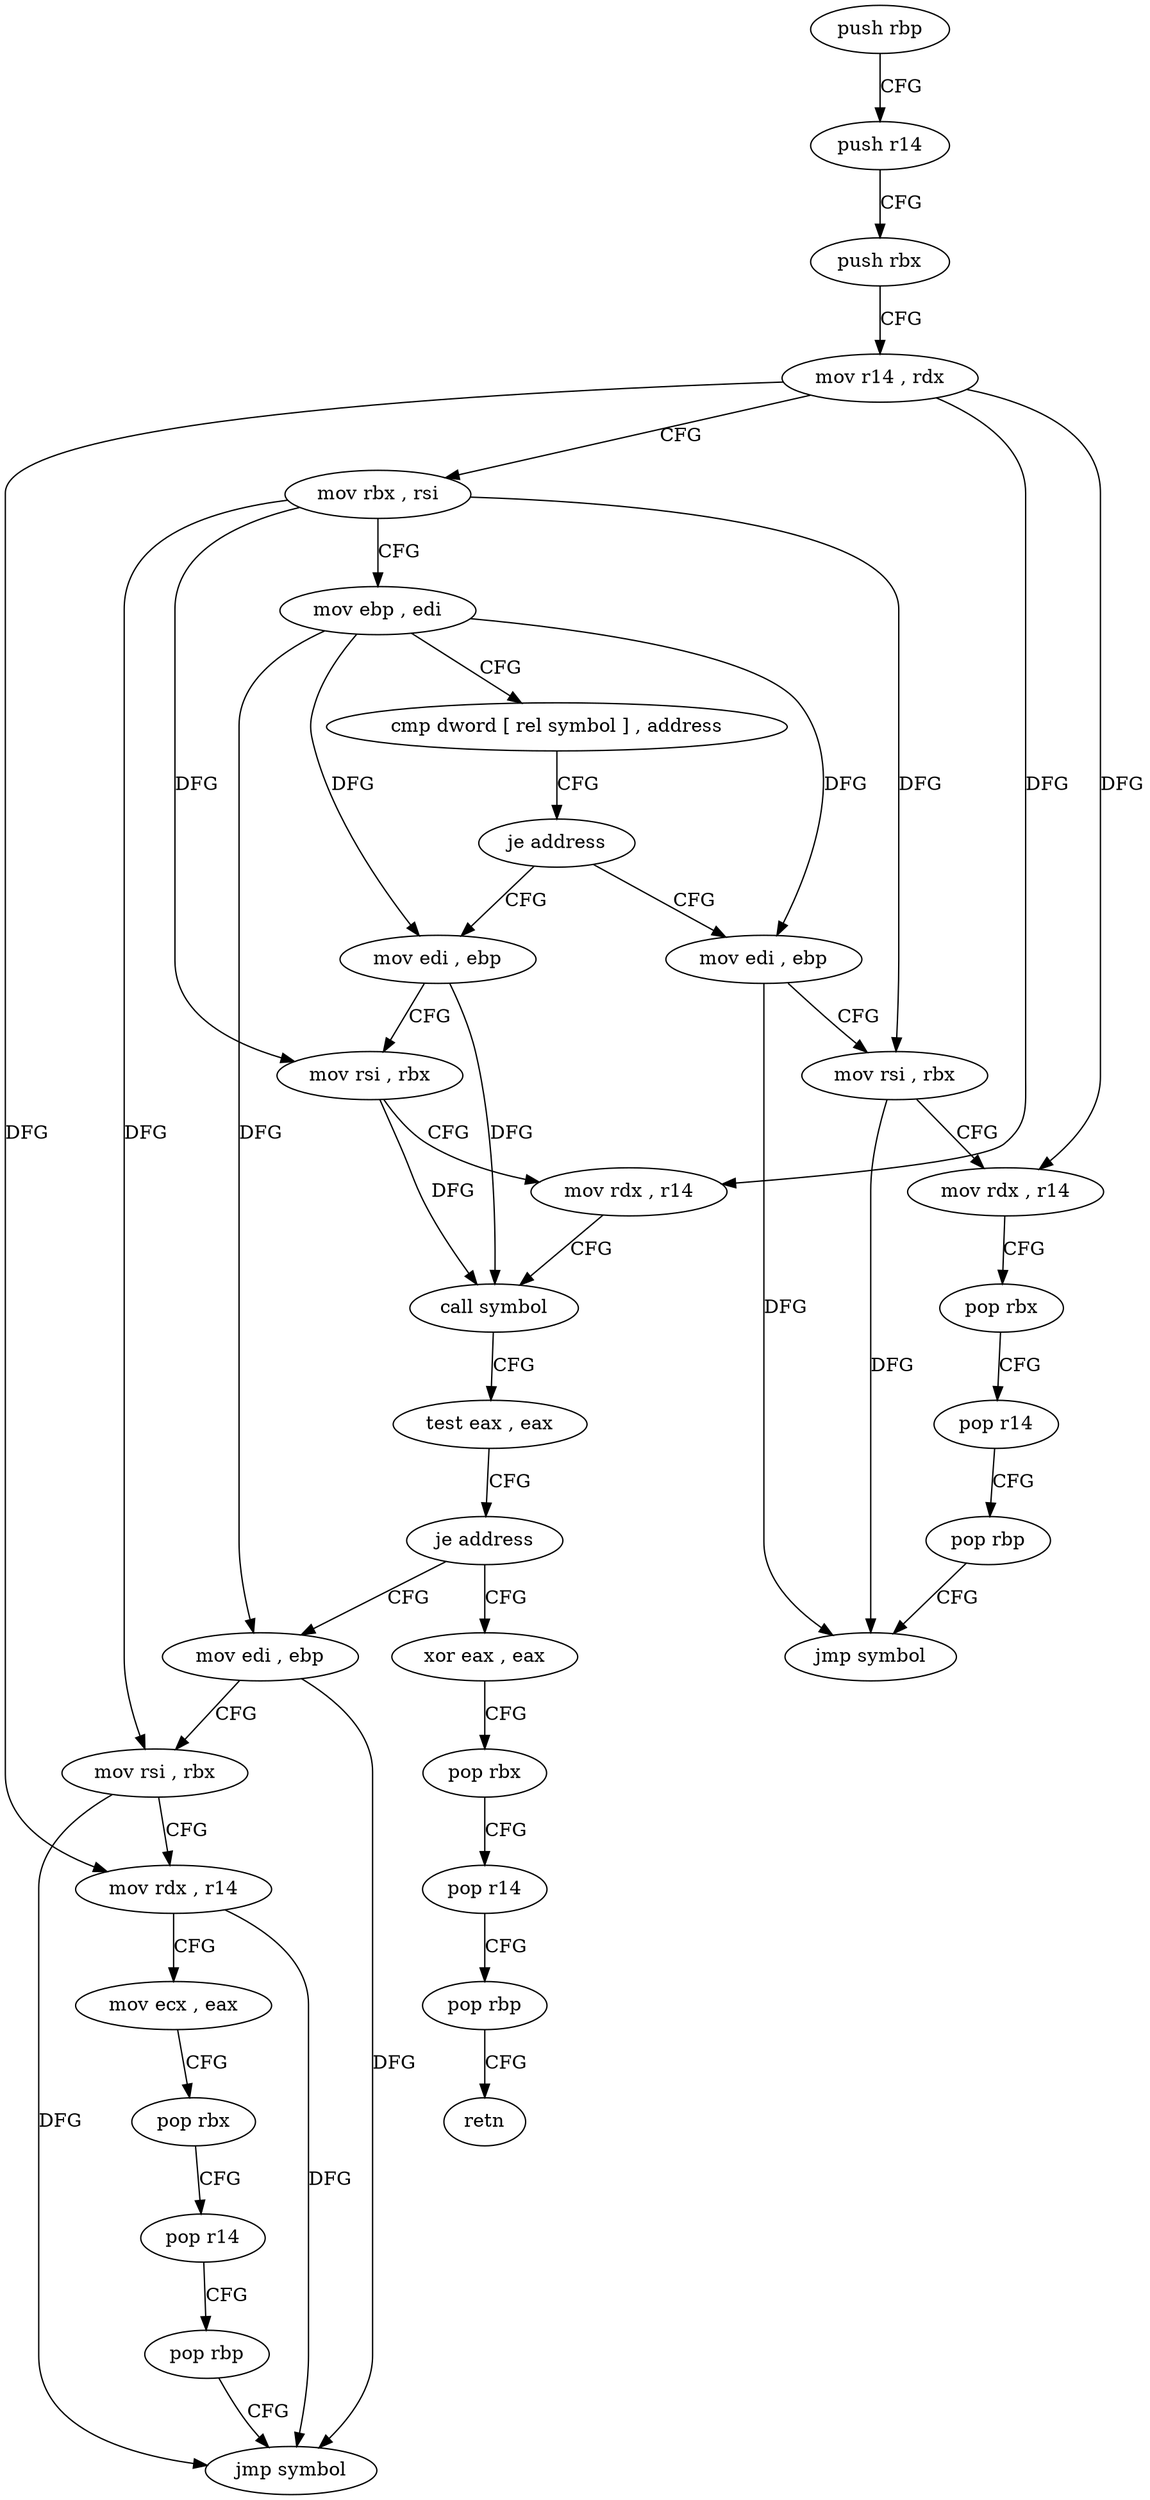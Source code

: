 digraph "func" {
"4238304" [label = "push rbp" ]
"4238305" [label = "push r14" ]
"4238307" [label = "push rbx" ]
"4238308" [label = "mov r14 , rdx" ]
"4238311" [label = "mov rbx , rsi" ]
"4238314" [label = "mov ebp , edi" ]
"4238316" [label = "cmp dword [ rel symbol ] , address" ]
"4238323" [label = "je address" ]
"4238342" [label = "mov edi , ebp" ]
"4238325" [label = "mov edi , ebp" ]
"4238344" [label = "mov rsi , rbx" ]
"4238347" [label = "mov rdx , r14" ]
"4238350" [label = "call symbol" ]
"4238355" [label = "test eax , eax" ]
"4238357" [label = "je address" ]
"4238378" [label = "xor eax , eax" ]
"4238359" [label = "mov edi , ebp" ]
"4238327" [label = "mov rsi , rbx" ]
"4238330" [label = "mov rdx , r14" ]
"4238333" [label = "pop rbx" ]
"4238334" [label = "pop r14" ]
"4238336" [label = "pop rbp" ]
"4238337" [label = "jmp symbol" ]
"4238380" [label = "pop rbx" ]
"4238381" [label = "pop r14" ]
"4238383" [label = "pop rbp" ]
"4238384" [label = "retn" ]
"4238361" [label = "mov rsi , rbx" ]
"4238364" [label = "mov rdx , r14" ]
"4238367" [label = "mov ecx , eax" ]
"4238369" [label = "pop rbx" ]
"4238370" [label = "pop r14" ]
"4238372" [label = "pop rbp" ]
"4238373" [label = "jmp symbol" ]
"4238304" -> "4238305" [ label = "CFG" ]
"4238305" -> "4238307" [ label = "CFG" ]
"4238307" -> "4238308" [ label = "CFG" ]
"4238308" -> "4238311" [ label = "CFG" ]
"4238308" -> "4238347" [ label = "DFG" ]
"4238308" -> "4238330" [ label = "DFG" ]
"4238308" -> "4238364" [ label = "DFG" ]
"4238311" -> "4238314" [ label = "CFG" ]
"4238311" -> "4238344" [ label = "DFG" ]
"4238311" -> "4238327" [ label = "DFG" ]
"4238311" -> "4238361" [ label = "DFG" ]
"4238314" -> "4238316" [ label = "CFG" ]
"4238314" -> "4238342" [ label = "DFG" ]
"4238314" -> "4238325" [ label = "DFG" ]
"4238314" -> "4238359" [ label = "DFG" ]
"4238316" -> "4238323" [ label = "CFG" ]
"4238323" -> "4238342" [ label = "CFG" ]
"4238323" -> "4238325" [ label = "CFG" ]
"4238342" -> "4238344" [ label = "CFG" ]
"4238342" -> "4238350" [ label = "DFG" ]
"4238325" -> "4238327" [ label = "CFG" ]
"4238325" -> "4238337" [ label = "DFG" ]
"4238344" -> "4238347" [ label = "CFG" ]
"4238344" -> "4238350" [ label = "DFG" ]
"4238347" -> "4238350" [ label = "CFG" ]
"4238350" -> "4238355" [ label = "CFG" ]
"4238355" -> "4238357" [ label = "CFG" ]
"4238357" -> "4238378" [ label = "CFG" ]
"4238357" -> "4238359" [ label = "CFG" ]
"4238378" -> "4238380" [ label = "CFG" ]
"4238359" -> "4238361" [ label = "CFG" ]
"4238359" -> "4238373" [ label = "DFG" ]
"4238327" -> "4238330" [ label = "CFG" ]
"4238327" -> "4238337" [ label = "DFG" ]
"4238330" -> "4238333" [ label = "CFG" ]
"4238333" -> "4238334" [ label = "CFG" ]
"4238334" -> "4238336" [ label = "CFG" ]
"4238336" -> "4238337" [ label = "CFG" ]
"4238380" -> "4238381" [ label = "CFG" ]
"4238381" -> "4238383" [ label = "CFG" ]
"4238383" -> "4238384" [ label = "CFG" ]
"4238361" -> "4238364" [ label = "CFG" ]
"4238361" -> "4238373" [ label = "DFG" ]
"4238364" -> "4238367" [ label = "CFG" ]
"4238364" -> "4238373" [ label = "DFG" ]
"4238367" -> "4238369" [ label = "CFG" ]
"4238369" -> "4238370" [ label = "CFG" ]
"4238370" -> "4238372" [ label = "CFG" ]
"4238372" -> "4238373" [ label = "CFG" ]
}

